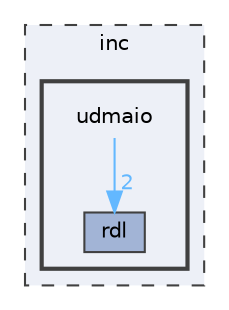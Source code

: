 digraph "udmaio"
{
 // INTERACTIVE_SVG=YES
 // LATEX_PDF_SIZE
  bgcolor="transparent";
  edge [fontname=Helvetica,fontsize=10,labelfontname=Helvetica,labelfontsize=10];
  node [fontname=Helvetica,fontsize=10,shape=box,height=0.2,width=0.4];
  compound=true
  subgraph clusterdir_bfccd401955b95cf8c75461437045ac0 {
    graph [ bgcolor="#edf0f7", pencolor="grey25", label="inc", fontname=Helvetica,fontsize=10 style="filled,dashed", URL="dir_bfccd401955b95cf8c75461437045ac0.html",tooltip=""]
  subgraph clusterdir_2eef1102eac834eaab345b18b522726b {
    graph [ bgcolor="#edf0f7", pencolor="grey25", label="", fontname=Helvetica,fontsize=10 style="filled,bold", URL="dir_2eef1102eac834eaab345b18b522726b.html",tooltip=""]
    dir_2eef1102eac834eaab345b18b522726b [shape=plaintext, label="udmaio"];
  dir_137f75a0d404f51220b3580bde37b4b9 [label="rdl", fillcolor="#a2b4d6", color="grey25", style="filled", URL="dir_137f75a0d404f51220b3580bde37b4b9.html",tooltip=""];
  }
  }
  dir_2eef1102eac834eaab345b18b522726b->dir_137f75a0d404f51220b3580bde37b4b9 [headlabel="2", labeldistance=1.5 headhref="dir_000005_000003.html" color="steelblue1" fontcolor="steelblue1"];
}
